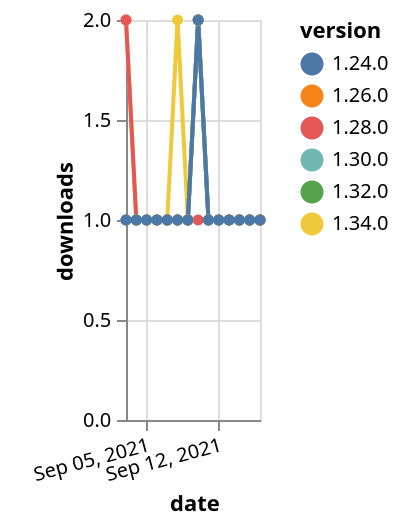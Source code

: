 {"$schema": "https://vega.github.io/schema/vega-lite/v5.json", "description": "A simple bar chart with embedded data.", "data": {"values": [{"date": "2021-09-03", "total": 116, "delta": 2, "version": "1.34.0"}, {"date": "2021-09-04", "total": 117, "delta": 1, "version": "1.34.0"}, {"date": "2021-09-05", "total": 118, "delta": 1, "version": "1.34.0"}, {"date": "2021-09-06", "total": 119, "delta": 1, "version": "1.34.0"}, {"date": "2021-09-07", "total": 120, "delta": 1, "version": "1.34.0"}, {"date": "2021-09-08", "total": 122, "delta": 2, "version": "1.34.0"}, {"date": "2021-09-09", "total": 123, "delta": 1, "version": "1.34.0"}, {"date": "2021-09-10", "total": 125, "delta": 2, "version": "1.34.0"}, {"date": "2021-09-11", "total": 126, "delta": 1, "version": "1.34.0"}, {"date": "2021-09-12", "total": 127, "delta": 1, "version": "1.34.0"}, {"date": "2021-09-13", "total": 128, "delta": 1, "version": "1.34.0"}, {"date": "2021-09-14", "total": 129, "delta": 1, "version": "1.34.0"}, {"date": "2021-09-15", "total": 130, "delta": 1, "version": "1.34.0"}, {"date": "2021-09-16", "total": 131, "delta": 1, "version": "1.34.0"}, {"date": "2021-09-03", "total": 161, "delta": 1, "version": "1.32.0"}, {"date": "2021-09-04", "total": 162, "delta": 1, "version": "1.32.0"}, {"date": "2021-09-05", "total": 163, "delta": 1, "version": "1.32.0"}, {"date": "2021-09-06", "total": 164, "delta": 1, "version": "1.32.0"}, {"date": "2021-09-07", "total": 165, "delta": 1, "version": "1.32.0"}, {"date": "2021-09-08", "total": 166, "delta": 1, "version": "1.32.0"}, {"date": "2021-09-09", "total": 167, "delta": 1, "version": "1.32.0"}, {"date": "2021-09-10", "total": 169, "delta": 2, "version": "1.32.0"}, {"date": "2021-09-11", "total": 170, "delta": 1, "version": "1.32.0"}, {"date": "2021-09-12", "total": 171, "delta": 1, "version": "1.32.0"}, {"date": "2021-09-13", "total": 172, "delta": 1, "version": "1.32.0"}, {"date": "2021-09-14", "total": 173, "delta": 1, "version": "1.32.0"}, {"date": "2021-09-15", "total": 174, "delta": 1, "version": "1.32.0"}, {"date": "2021-09-16", "total": 175, "delta": 1, "version": "1.32.0"}, {"date": "2021-09-03", "total": 167, "delta": 2, "version": "1.28.0"}, {"date": "2021-09-04", "total": 168, "delta": 1, "version": "1.28.0"}, {"date": "2021-09-05", "total": 169, "delta": 1, "version": "1.28.0"}, {"date": "2021-09-06", "total": 170, "delta": 1, "version": "1.28.0"}, {"date": "2021-09-07", "total": 171, "delta": 1, "version": "1.28.0"}, {"date": "2021-09-08", "total": 172, "delta": 1, "version": "1.28.0"}, {"date": "2021-09-09", "total": 173, "delta": 1, "version": "1.28.0"}, {"date": "2021-09-10", "total": 174, "delta": 1, "version": "1.28.0"}, {"date": "2021-09-11", "total": 175, "delta": 1, "version": "1.28.0"}, {"date": "2021-09-12", "total": 176, "delta": 1, "version": "1.28.0"}, {"date": "2021-09-13", "total": 177, "delta": 1, "version": "1.28.0"}, {"date": "2021-09-14", "total": 178, "delta": 1, "version": "1.28.0"}, {"date": "2021-09-15", "total": 179, "delta": 1, "version": "1.28.0"}, {"date": "2021-09-16", "total": 180, "delta": 1, "version": "1.28.0"}, {"date": "2021-09-03", "total": 173, "delta": 1, "version": "1.26.0"}, {"date": "2021-09-04", "total": 174, "delta": 1, "version": "1.26.0"}, {"date": "2021-09-05", "total": 175, "delta": 1, "version": "1.26.0"}, {"date": "2021-09-06", "total": 176, "delta": 1, "version": "1.26.0"}, {"date": "2021-09-07", "total": 177, "delta": 1, "version": "1.26.0"}, {"date": "2021-09-08", "total": 178, "delta": 1, "version": "1.26.0"}, {"date": "2021-09-09", "total": 179, "delta": 1, "version": "1.26.0"}, {"date": "2021-09-10", "total": 181, "delta": 2, "version": "1.26.0"}, {"date": "2021-09-11", "total": 182, "delta": 1, "version": "1.26.0"}, {"date": "2021-09-12", "total": 183, "delta": 1, "version": "1.26.0"}, {"date": "2021-09-13", "total": 184, "delta": 1, "version": "1.26.0"}, {"date": "2021-09-14", "total": 185, "delta": 1, "version": "1.26.0"}, {"date": "2021-09-15", "total": 186, "delta": 1, "version": "1.26.0"}, {"date": "2021-09-16", "total": 187, "delta": 1, "version": "1.26.0"}, {"date": "2021-09-03", "total": 145, "delta": 1, "version": "1.30.0"}, {"date": "2021-09-04", "total": 146, "delta": 1, "version": "1.30.0"}, {"date": "2021-09-05", "total": 147, "delta": 1, "version": "1.30.0"}, {"date": "2021-09-06", "total": 148, "delta": 1, "version": "1.30.0"}, {"date": "2021-09-07", "total": 149, "delta": 1, "version": "1.30.0"}, {"date": "2021-09-08", "total": 150, "delta": 1, "version": "1.30.0"}, {"date": "2021-09-09", "total": 151, "delta": 1, "version": "1.30.0"}, {"date": "2021-09-10", "total": 153, "delta": 2, "version": "1.30.0"}, {"date": "2021-09-11", "total": 154, "delta": 1, "version": "1.30.0"}, {"date": "2021-09-12", "total": 155, "delta": 1, "version": "1.30.0"}, {"date": "2021-09-13", "total": 156, "delta": 1, "version": "1.30.0"}, {"date": "2021-09-14", "total": 157, "delta": 1, "version": "1.30.0"}, {"date": "2021-09-15", "total": 158, "delta": 1, "version": "1.30.0"}, {"date": "2021-09-16", "total": 159, "delta": 1, "version": "1.30.0"}, {"date": "2021-09-03", "total": 223, "delta": 1, "version": "1.24.0"}, {"date": "2021-09-04", "total": 224, "delta": 1, "version": "1.24.0"}, {"date": "2021-09-05", "total": 225, "delta": 1, "version": "1.24.0"}, {"date": "2021-09-06", "total": 226, "delta": 1, "version": "1.24.0"}, {"date": "2021-09-07", "total": 227, "delta": 1, "version": "1.24.0"}, {"date": "2021-09-08", "total": 228, "delta": 1, "version": "1.24.0"}, {"date": "2021-09-09", "total": 229, "delta": 1, "version": "1.24.0"}, {"date": "2021-09-10", "total": 231, "delta": 2, "version": "1.24.0"}, {"date": "2021-09-11", "total": 232, "delta": 1, "version": "1.24.0"}, {"date": "2021-09-12", "total": 233, "delta": 1, "version": "1.24.0"}, {"date": "2021-09-13", "total": 234, "delta": 1, "version": "1.24.0"}, {"date": "2021-09-14", "total": 235, "delta": 1, "version": "1.24.0"}, {"date": "2021-09-15", "total": 236, "delta": 1, "version": "1.24.0"}, {"date": "2021-09-16", "total": 237, "delta": 1, "version": "1.24.0"}]}, "width": "container", "mark": {"type": "line", "point": {"filled": true}}, "encoding": {"x": {"field": "date", "type": "temporal", "timeUnit": "yearmonthdate", "title": "date", "axis": {"labelAngle": -15}}, "y": {"field": "delta", "type": "quantitative", "title": "downloads"}, "color": {"field": "version", "type": "nominal"}, "tooltip": {"field": "delta"}}}